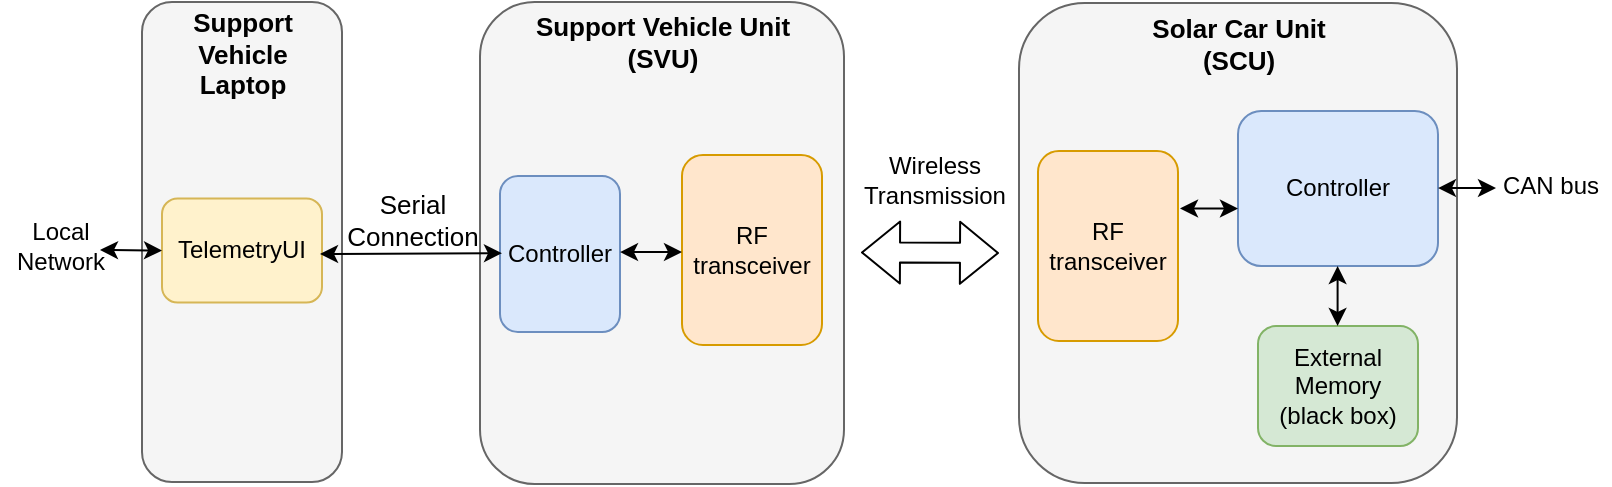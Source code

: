 <mxfile version="12.3.2" type="device" pages="1"><diagram id="fbgR-u4xxlJeNZ95hrjQ" name="Page-1"><mxGraphModel dx="1768" dy="833" grid="1" gridSize="10" guides="1" tooltips="1" connect="1" arrows="1" fold="1" page="1" pageScale="1" pageWidth="850" pageHeight="1100" math="0" shadow="0"><root><mxCell id="0"/><mxCell id="1" parent="0"/><mxCell id="y8NoZGNN280wxTwR2tat-2" value="" style="rounded=1;whiteSpace=wrap;html=1;fillColor=#f5f5f5;strokeColor=#666666;fontColor=#333333;" parent="1" vertex="1"><mxGeometry x="469.5" y="309.5" width="219" height="240" as="geometry"/></mxCell><mxCell id="y8NoZGNN280wxTwR2tat-3" value="" style="rounded=1;whiteSpace=wrap;html=1;fillColor=#f5f5f5;strokeColor=#666666;fontColor=#333333;" parent="1" vertex="1"><mxGeometry x="200" y="309" width="182" height="241" as="geometry"/></mxCell><mxCell id="y8NoZGNN280wxTwR2tat-5" value="RF&lt;br&gt;transceiver" style="rounded=1;whiteSpace=wrap;html=1;fillColor=#ffe6cc;strokeColor=#d79b00;" parent="1" vertex="1"><mxGeometry x="479" y="383.5" width="70" height="95" as="geometry"/></mxCell><mxCell id="y8NoZGNN280wxTwR2tat-9" value="Solar Car Unit&lt;br&gt;(SCU)" style="text;html=1;align=center;verticalAlign=middle;resizable=0;points=[];autosize=1;fontStyle=1;fontSize=13;" parent="1" vertex="1"><mxGeometry x="529" y="310" width="100" height="40" as="geometry"/></mxCell><mxCell id="y8NoZGNN280wxTwR2tat-10" value="Support Vehicle&amp;nbsp;Unit&lt;br&gt;(SVU)" style="text;html=1;align=center;verticalAlign=middle;resizable=0;points=[];autosize=1;fontStyle=1;fontSize=13;" parent="1" vertex="1"><mxGeometry x="221" y="309" width="140" height="40" as="geometry"/></mxCell><mxCell id="y8NoZGNN280wxTwR2tat-13" value="CAN bus" style="text;html=1;align=center;verticalAlign=middle;resizable=0;points=[];autosize=1;" parent="1" vertex="1"><mxGeometry x="705" y="391" width="60" height="20" as="geometry"/></mxCell><mxCell id="y8NoZGNN280wxTwR2tat-14" value="Controller" style="rounded=1;whiteSpace=wrap;html=1;fillColor=#dae8fc;strokeColor=#6c8ebf;" parent="1" vertex="1"><mxGeometry x="579" y="363.5" width="100" height="77.5" as="geometry"/></mxCell><mxCell id="y8NoZGNN280wxTwR2tat-15" value="External Memory&lt;br&gt;(black box)" style="rounded=1;whiteSpace=wrap;html=1;fillColor=#d5e8d4;strokeColor=#82b366;" parent="1" vertex="1"><mxGeometry x="589" y="471" width="80" height="60" as="geometry"/></mxCell><mxCell id="y8NoZGNN280wxTwR2tat-22" value="Controller" style="rounded=1;whiteSpace=wrap;html=1;fillColor=#dae8fc;strokeColor=#6c8ebf;" parent="1" vertex="1"><mxGeometry x="210" y="396" width="60" height="78" as="geometry"/></mxCell><mxCell id="y8NoZGNN280wxTwR2tat-29" value="" style="rounded=1;whiteSpace=wrap;html=1;fillColor=#f5f5f5;strokeColor=#666666;fontColor=#333333;" parent="1" vertex="1"><mxGeometry x="31" y="309" width="100" height="240" as="geometry"/></mxCell><mxCell id="y8NoZGNN280wxTwR2tat-32" value="Support&lt;br&gt;Vehicle&lt;br style=&quot;font-size: 13px&quot;&gt;Laptop" style="text;html=1;align=center;verticalAlign=middle;resizable=0;points=[];autosize=1;fontStyle=1;fontSize=13;" parent="1" vertex="1"><mxGeometry x="51" y="309" width="60" height="52" as="geometry"/></mxCell><mxCell id="y8NoZGNN280wxTwR2tat-34" value="RF&lt;br&gt;transceiver" style="rounded=1;whiteSpace=wrap;html=1;fillColor=#ffe6cc;strokeColor=#d79b00;" parent="1" vertex="1"><mxGeometry x="301" y="385.5" width="70" height="95" as="geometry"/></mxCell><mxCell id="y8NoZGNN280wxTwR2tat-35" value="Wireless&lt;br&gt;Transmission" style="text;html=1;align=center;verticalAlign=middle;resizable=0;points=[];autosize=1;" parent="1" vertex="1"><mxGeometry x="381.5" y="383.25" width="90" height="30" as="geometry"/></mxCell><mxCell id="y8NoZGNN280wxTwR2tat-40" value="TelemetryUI" style="rounded=1;whiteSpace=wrap;html=1;fillColor=#fff2cc;strokeColor=#d6b656;" parent="1" vertex="1"><mxGeometry x="41" y="407.25" width="80" height="52" as="geometry"/></mxCell><mxCell id="y8NoZGNN280wxTwR2tat-41" value="Serial&lt;br&gt;Connection" style="text;html=1;align=center;verticalAlign=middle;resizable=0;points=[];autosize=1;fontSize=13;" parent="1" vertex="1"><mxGeometry x="125.5" y="398.25" width="80" height="40" as="geometry"/></mxCell><mxCell id="m_jMf2Vadg0g5HYs9J-E-1" value="" style="endArrow=classic;startArrow=classic;html=1;" parent="1" edge="1"><mxGeometry width="50" height="50" relative="1" as="geometry"><mxPoint x="679" y="402.05" as="sourcePoint"/><mxPoint x="708" y="402" as="targetPoint"/></mxGeometry></mxCell><mxCell id="m_jMf2Vadg0g5HYs9J-E-2" value="" style="endArrow=classic;startArrow=classic;html=1;" parent="1" edge="1"><mxGeometry width="50" height="50" relative="1" as="geometry"><mxPoint x="550" y="412.25" as="sourcePoint"/><mxPoint x="579" y="412.25" as="targetPoint"/></mxGeometry></mxCell><mxCell id="m_jMf2Vadg0g5HYs9J-E-4" value="" style="shape=flexArrow;endArrow=classic;startArrow=classic;html=1;" parent="1" edge="1"><mxGeometry width="100" height="100" relative="1" as="geometry"><mxPoint x="390.5" y="434.21" as="sourcePoint"/><mxPoint x="459.5" y="434.5" as="targetPoint"/></mxGeometry></mxCell><mxCell id="m_jMf2Vadg0g5HYs9J-E-5" value="" style="endArrow=classic;startArrow=classic;html=1;" parent="1" edge="1"><mxGeometry width="50" height="50" relative="1" as="geometry"><mxPoint x="628.8" y="441" as="sourcePoint"/><mxPoint x="628.8" y="471" as="targetPoint"/></mxGeometry></mxCell><mxCell id="m_jMf2Vadg0g5HYs9J-E-6" value="" style="endArrow=classic;startArrow=classic;html=1;" parent="1" edge="1"><mxGeometry width="50" height="50" relative="1" as="geometry"><mxPoint x="270" y="434.05" as="sourcePoint"/><mxPoint x="301" y="434.05" as="targetPoint"/></mxGeometry></mxCell><mxCell id="m_jMf2Vadg0g5HYs9J-E-7" value="" style="endArrow=classic;startArrow=classic;html=1;" parent="1" edge="1"><mxGeometry width="50" height="50" relative="1" as="geometry"><mxPoint x="120" y="435" as="sourcePoint"/><mxPoint x="211" y="434.6" as="targetPoint"/></mxGeometry></mxCell><mxCell id="m_jMf2Vadg0g5HYs9J-E-8" value="" style="endArrow=classic;startArrow=classic;html=1;" parent="1" edge="1"><mxGeometry width="50" height="50" relative="1" as="geometry"><mxPoint x="10" y="433" as="sourcePoint"/><mxPoint x="41" y="433.25" as="targetPoint"/></mxGeometry></mxCell><mxCell id="m_jMf2Vadg0g5HYs9J-E-9" value="Local&lt;br&gt;Network" style="text;html=1;align=center;verticalAlign=middle;resizable=0;points=[];autosize=1;strokeColor=none;" parent="1" vertex="1"><mxGeometry x="-40" y="416" width="60" height="30" as="geometry"/></mxCell></root></mxGraphModel></diagram></mxfile>
